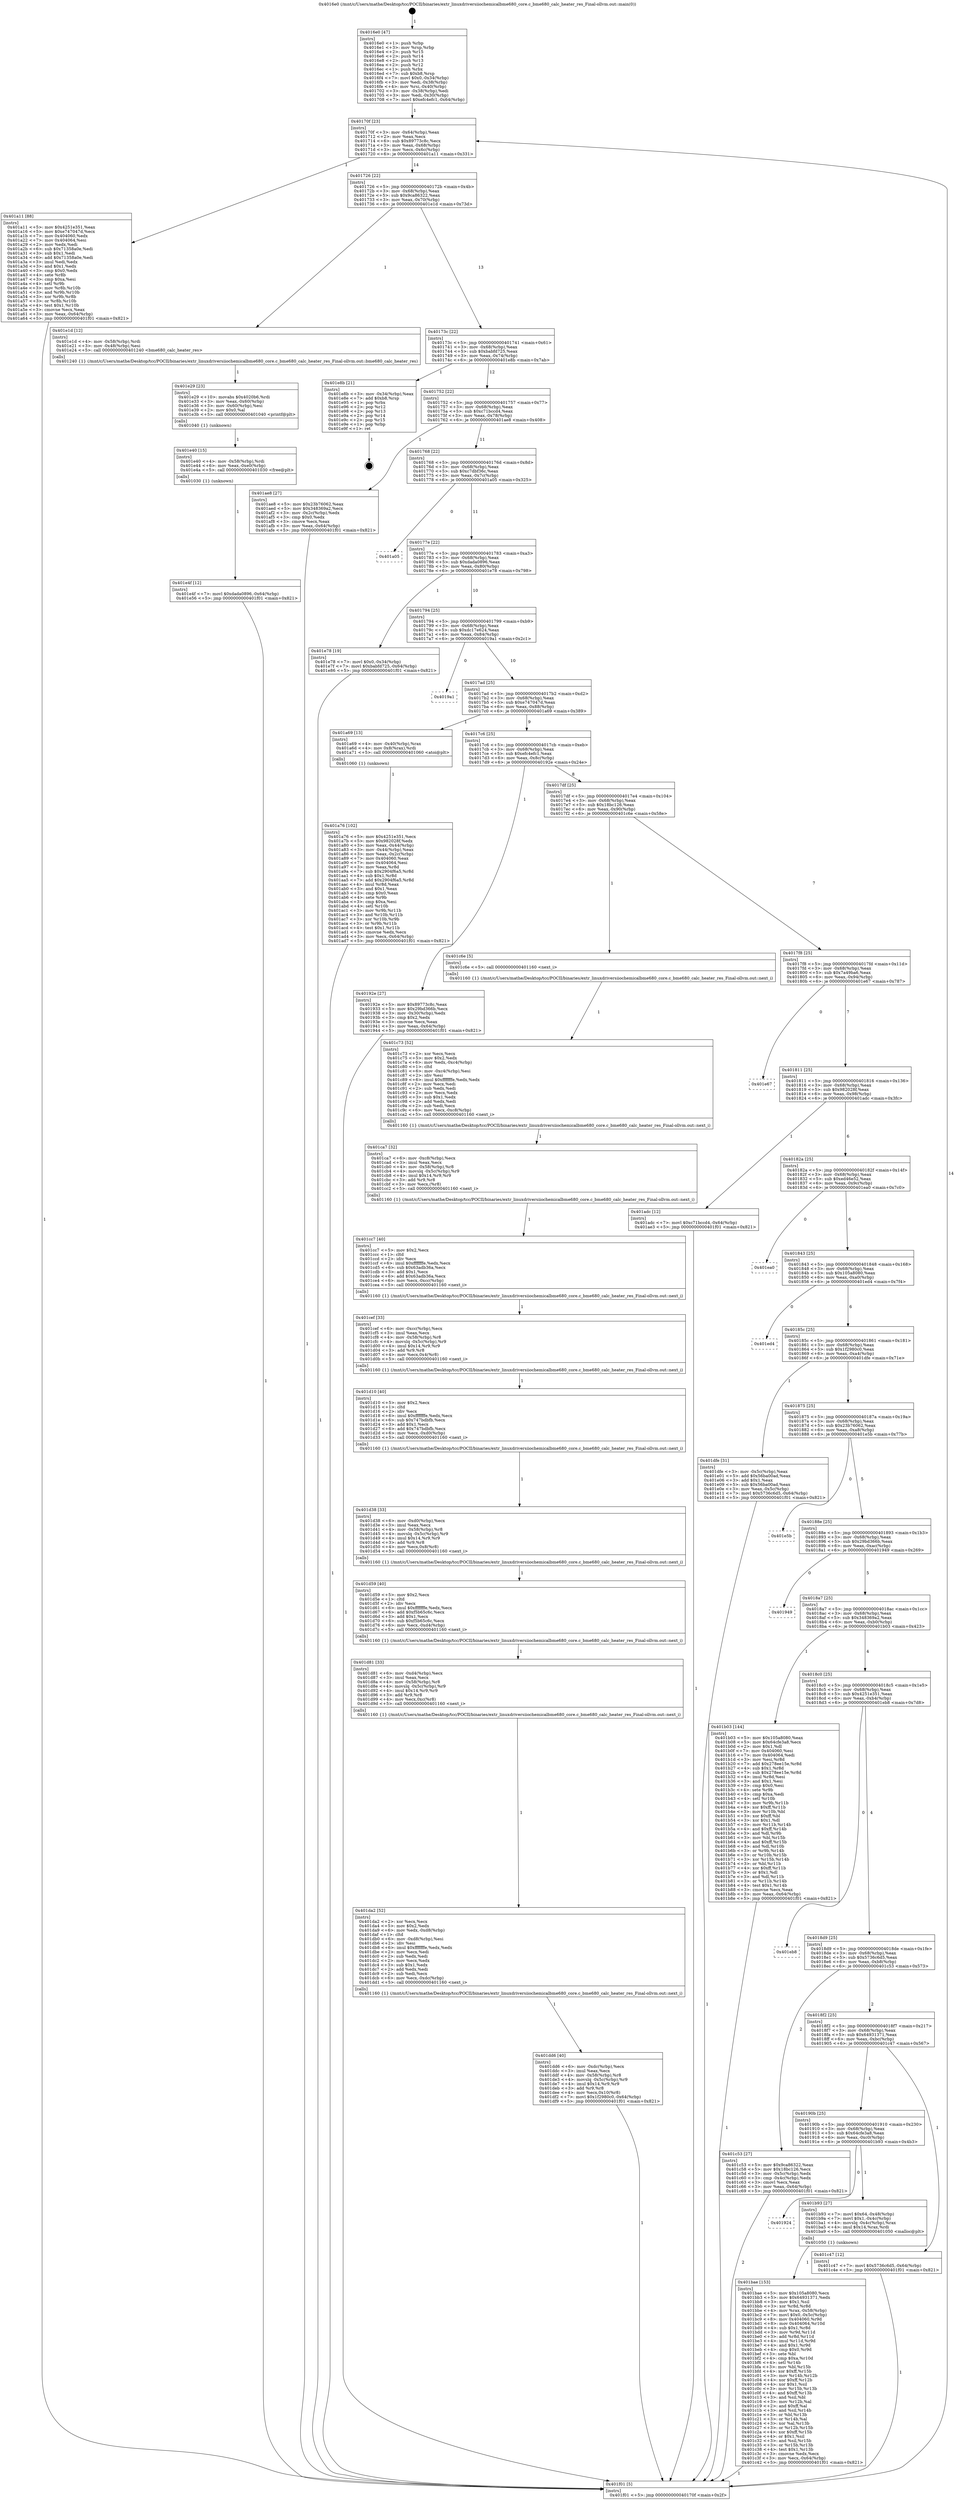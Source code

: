 digraph "0x4016e0" {
  label = "0x4016e0 (/mnt/c/Users/mathe/Desktop/tcc/POCII/binaries/extr_linuxdriversiiochemicalbme680_core.c_bme680_calc_heater_res_Final-ollvm.out::main(0))"
  labelloc = "t"
  node[shape=record]

  Entry [label="",width=0.3,height=0.3,shape=circle,fillcolor=black,style=filled]
  "0x40170f" [label="{
     0x40170f [23]\l
     | [instrs]\l
     &nbsp;&nbsp;0x40170f \<+3\>: mov -0x64(%rbp),%eax\l
     &nbsp;&nbsp;0x401712 \<+2\>: mov %eax,%ecx\l
     &nbsp;&nbsp;0x401714 \<+6\>: sub $0x89773c8c,%ecx\l
     &nbsp;&nbsp;0x40171a \<+3\>: mov %eax,-0x68(%rbp)\l
     &nbsp;&nbsp;0x40171d \<+3\>: mov %ecx,-0x6c(%rbp)\l
     &nbsp;&nbsp;0x401720 \<+6\>: je 0000000000401a11 \<main+0x331\>\l
  }"]
  "0x401a11" [label="{
     0x401a11 [88]\l
     | [instrs]\l
     &nbsp;&nbsp;0x401a11 \<+5\>: mov $0x4251e351,%eax\l
     &nbsp;&nbsp;0x401a16 \<+5\>: mov $0xe747047d,%ecx\l
     &nbsp;&nbsp;0x401a1b \<+7\>: mov 0x404060,%edx\l
     &nbsp;&nbsp;0x401a22 \<+7\>: mov 0x404064,%esi\l
     &nbsp;&nbsp;0x401a29 \<+2\>: mov %edx,%edi\l
     &nbsp;&nbsp;0x401a2b \<+6\>: sub $0x71358a0e,%edi\l
     &nbsp;&nbsp;0x401a31 \<+3\>: sub $0x1,%edi\l
     &nbsp;&nbsp;0x401a34 \<+6\>: add $0x71358a0e,%edi\l
     &nbsp;&nbsp;0x401a3a \<+3\>: imul %edi,%edx\l
     &nbsp;&nbsp;0x401a3d \<+3\>: and $0x1,%edx\l
     &nbsp;&nbsp;0x401a40 \<+3\>: cmp $0x0,%edx\l
     &nbsp;&nbsp;0x401a43 \<+4\>: sete %r8b\l
     &nbsp;&nbsp;0x401a47 \<+3\>: cmp $0xa,%esi\l
     &nbsp;&nbsp;0x401a4a \<+4\>: setl %r9b\l
     &nbsp;&nbsp;0x401a4e \<+3\>: mov %r8b,%r10b\l
     &nbsp;&nbsp;0x401a51 \<+3\>: and %r9b,%r10b\l
     &nbsp;&nbsp;0x401a54 \<+3\>: xor %r9b,%r8b\l
     &nbsp;&nbsp;0x401a57 \<+3\>: or %r8b,%r10b\l
     &nbsp;&nbsp;0x401a5a \<+4\>: test $0x1,%r10b\l
     &nbsp;&nbsp;0x401a5e \<+3\>: cmovne %ecx,%eax\l
     &nbsp;&nbsp;0x401a61 \<+3\>: mov %eax,-0x64(%rbp)\l
     &nbsp;&nbsp;0x401a64 \<+5\>: jmp 0000000000401f01 \<main+0x821\>\l
  }"]
  "0x401726" [label="{
     0x401726 [22]\l
     | [instrs]\l
     &nbsp;&nbsp;0x401726 \<+5\>: jmp 000000000040172b \<main+0x4b\>\l
     &nbsp;&nbsp;0x40172b \<+3\>: mov -0x68(%rbp),%eax\l
     &nbsp;&nbsp;0x40172e \<+5\>: sub $0x9ca86322,%eax\l
     &nbsp;&nbsp;0x401733 \<+3\>: mov %eax,-0x70(%rbp)\l
     &nbsp;&nbsp;0x401736 \<+6\>: je 0000000000401e1d \<main+0x73d\>\l
  }"]
  Exit [label="",width=0.3,height=0.3,shape=circle,fillcolor=black,style=filled,peripheries=2]
  "0x401e1d" [label="{
     0x401e1d [12]\l
     | [instrs]\l
     &nbsp;&nbsp;0x401e1d \<+4\>: mov -0x58(%rbp),%rdi\l
     &nbsp;&nbsp;0x401e21 \<+3\>: mov -0x48(%rbp),%esi\l
     &nbsp;&nbsp;0x401e24 \<+5\>: call 0000000000401240 \<bme680_calc_heater_res\>\l
     | [calls]\l
     &nbsp;&nbsp;0x401240 \{1\} (/mnt/c/Users/mathe/Desktop/tcc/POCII/binaries/extr_linuxdriversiiochemicalbme680_core.c_bme680_calc_heater_res_Final-ollvm.out::bme680_calc_heater_res)\l
  }"]
  "0x40173c" [label="{
     0x40173c [22]\l
     | [instrs]\l
     &nbsp;&nbsp;0x40173c \<+5\>: jmp 0000000000401741 \<main+0x61\>\l
     &nbsp;&nbsp;0x401741 \<+3\>: mov -0x68(%rbp),%eax\l
     &nbsp;&nbsp;0x401744 \<+5\>: sub $0xbabfd725,%eax\l
     &nbsp;&nbsp;0x401749 \<+3\>: mov %eax,-0x74(%rbp)\l
     &nbsp;&nbsp;0x40174c \<+6\>: je 0000000000401e8b \<main+0x7ab\>\l
  }"]
  "0x401e4f" [label="{
     0x401e4f [12]\l
     | [instrs]\l
     &nbsp;&nbsp;0x401e4f \<+7\>: movl $0xdada0896,-0x64(%rbp)\l
     &nbsp;&nbsp;0x401e56 \<+5\>: jmp 0000000000401f01 \<main+0x821\>\l
  }"]
  "0x401e8b" [label="{
     0x401e8b [21]\l
     | [instrs]\l
     &nbsp;&nbsp;0x401e8b \<+3\>: mov -0x34(%rbp),%eax\l
     &nbsp;&nbsp;0x401e8e \<+7\>: add $0xb8,%rsp\l
     &nbsp;&nbsp;0x401e95 \<+1\>: pop %rbx\l
     &nbsp;&nbsp;0x401e96 \<+2\>: pop %r12\l
     &nbsp;&nbsp;0x401e98 \<+2\>: pop %r13\l
     &nbsp;&nbsp;0x401e9a \<+2\>: pop %r14\l
     &nbsp;&nbsp;0x401e9c \<+2\>: pop %r15\l
     &nbsp;&nbsp;0x401e9e \<+1\>: pop %rbp\l
     &nbsp;&nbsp;0x401e9f \<+1\>: ret\l
  }"]
  "0x401752" [label="{
     0x401752 [22]\l
     | [instrs]\l
     &nbsp;&nbsp;0x401752 \<+5\>: jmp 0000000000401757 \<main+0x77\>\l
     &nbsp;&nbsp;0x401757 \<+3\>: mov -0x68(%rbp),%eax\l
     &nbsp;&nbsp;0x40175a \<+5\>: sub $0xc71bccd4,%eax\l
     &nbsp;&nbsp;0x40175f \<+3\>: mov %eax,-0x78(%rbp)\l
     &nbsp;&nbsp;0x401762 \<+6\>: je 0000000000401ae8 \<main+0x408\>\l
  }"]
  "0x401e40" [label="{
     0x401e40 [15]\l
     | [instrs]\l
     &nbsp;&nbsp;0x401e40 \<+4\>: mov -0x58(%rbp),%rdi\l
     &nbsp;&nbsp;0x401e44 \<+6\>: mov %eax,-0xe0(%rbp)\l
     &nbsp;&nbsp;0x401e4a \<+5\>: call 0000000000401030 \<free@plt\>\l
     | [calls]\l
     &nbsp;&nbsp;0x401030 \{1\} (unknown)\l
  }"]
  "0x401ae8" [label="{
     0x401ae8 [27]\l
     | [instrs]\l
     &nbsp;&nbsp;0x401ae8 \<+5\>: mov $0x23b76062,%eax\l
     &nbsp;&nbsp;0x401aed \<+5\>: mov $0x348369a2,%ecx\l
     &nbsp;&nbsp;0x401af2 \<+3\>: mov -0x2c(%rbp),%edx\l
     &nbsp;&nbsp;0x401af5 \<+3\>: cmp $0x0,%edx\l
     &nbsp;&nbsp;0x401af8 \<+3\>: cmove %ecx,%eax\l
     &nbsp;&nbsp;0x401afb \<+3\>: mov %eax,-0x64(%rbp)\l
     &nbsp;&nbsp;0x401afe \<+5\>: jmp 0000000000401f01 \<main+0x821\>\l
  }"]
  "0x401768" [label="{
     0x401768 [22]\l
     | [instrs]\l
     &nbsp;&nbsp;0x401768 \<+5\>: jmp 000000000040176d \<main+0x8d\>\l
     &nbsp;&nbsp;0x40176d \<+3\>: mov -0x68(%rbp),%eax\l
     &nbsp;&nbsp;0x401770 \<+5\>: sub $0xc7dbf36c,%eax\l
     &nbsp;&nbsp;0x401775 \<+3\>: mov %eax,-0x7c(%rbp)\l
     &nbsp;&nbsp;0x401778 \<+6\>: je 0000000000401a05 \<main+0x325\>\l
  }"]
  "0x401e29" [label="{
     0x401e29 [23]\l
     | [instrs]\l
     &nbsp;&nbsp;0x401e29 \<+10\>: movabs $0x4020b6,%rdi\l
     &nbsp;&nbsp;0x401e33 \<+3\>: mov %eax,-0x60(%rbp)\l
     &nbsp;&nbsp;0x401e36 \<+3\>: mov -0x60(%rbp),%esi\l
     &nbsp;&nbsp;0x401e39 \<+2\>: mov $0x0,%al\l
     &nbsp;&nbsp;0x401e3b \<+5\>: call 0000000000401040 \<printf@plt\>\l
     | [calls]\l
     &nbsp;&nbsp;0x401040 \{1\} (unknown)\l
  }"]
  "0x401a05" [label="{
     0x401a05\l
  }", style=dashed]
  "0x40177e" [label="{
     0x40177e [22]\l
     | [instrs]\l
     &nbsp;&nbsp;0x40177e \<+5\>: jmp 0000000000401783 \<main+0xa3\>\l
     &nbsp;&nbsp;0x401783 \<+3\>: mov -0x68(%rbp),%eax\l
     &nbsp;&nbsp;0x401786 \<+5\>: sub $0xdada0896,%eax\l
     &nbsp;&nbsp;0x40178b \<+3\>: mov %eax,-0x80(%rbp)\l
     &nbsp;&nbsp;0x40178e \<+6\>: je 0000000000401e78 \<main+0x798\>\l
  }"]
  "0x401dd6" [label="{
     0x401dd6 [40]\l
     | [instrs]\l
     &nbsp;&nbsp;0x401dd6 \<+6\>: mov -0xdc(%rbp),%ecx\l
     &nbsp;&nbsp;0x401ddc \<+3\>: imul %eax,%ecx\l
     &nbsp;&nbsp;0x401ddf \<+4\>: mov -0x58(%rbp),%r8\l
     &nbsp;&nbsp;0x401de3 \<+4\>: movslq -0x5c(%rbp),%r9\l
     &nbsp;&nbsp;0x401de7 \<+4\>: imul $0x14,%r9,%r9\l
     &nbsp;&nbsp;0x401deb \<+3\>: add %r9,%r8\l
     &nbsp;&nbsp;0x401dee \<+4\>: mov %ecx,0x10(%r8)\l
     &nbsp;&nbsp;0x401df2 \<+7\>: movl $0x1f2980c0,-0x64(%rbp)\l
     &nbsp;&nbsp;0x401df9 \<+5\>: jmp 0000000000401f01 \<main+0x821\>\l
  }"]
  "0x401e78" [label="{
     0x401e78 [19]\l
     | [instrs]\l
     &nbsp;&nbsp;0x401e78 \<+7\>: movl $0x0,-0x34(%rbp)\l
     &nbsp;&nbsp;0x401e7f \<+7\>: movl $0xbabfd725,-0x64(%rbp)\l
     &nbsp;&nbsp;0x401e86 \<+5\>: jmp 0000000000401f01 \<main+0x821\>\l
  }"]
  "0x401794" [label="{
     0x401794 [25]\l
     | [instrs]\l
     &nbsp;&nbsp;0x401794 \<+5\>: jmp 0000000000401799 \<main+0xb9\>\l
     &nbsp;&nbsp;0x401799 \<+3\>: mov -0x68(%rbp),%eax\l
     &nbsp;&nbsp;0x40179c \<+5\>: sub $0xdc17e624,%eax\l
     &nbsp;&nbsp;0x4017a1 \<+6\>: mov %eax,-0x84(%rbp)\l
     &nbsp;&nbsp;0x4017a7 \<+6\>: je 00000000004019a1 \<main+0x2c1\>\l
  }"]
  "0x401da2" [label="{
     0x401da2 [52]\l
     | [instrs]\l
     &nbsp;&nbsp;0x401da2 \<+2\>: xor %ecx,%ecx\l
     &nbsp;&nbsp;0x401da4 \<+5\>: mov $0x2,%edx\l
     &nbsp;&nbsp;0x401da9 \<+6\>: mov %edx,-0xd8(%rbp)\l
     &nbsp;&nbsp;0x401daf \<+1\>: cltd\l
     &nbsp;&nbsp;0x401db0 \<+6\>: mov -0xd8(%rbp),%esi\l
     &nbsp;&nbsp;0x401db6 \<+2\>: idiv %esi\l
     &nbsp;&nbsp;0x401db8 \<+6\>: imul $0xfffffffe,%edx,%edx\l
     &nbsp;&nbsp;0x401dbe \<+2\>: mov %ecx,%edi\l
     &nbsp;&nbsp;0x401dc0 \<+2\>: sub %edx,%edi\l
     &nbsp;&nbsp;0x401dc2 \<+2\>: mov %ecx,%edx\l
     &nbsp;&nbsp;0x401dc4 \<+3\>: sub $0x1,%edx\l
     &nbsp;&nbsp;0x401dc7 \<+2\>: add %edx,%edi\l
     &nbsp;&nbsp;0x401dc9 \<+2\>: sub %edi,%ecx\l
     &nbsp;&nbsp;0x401dcb \<+6\>: mov %ecx,-0xdc(%rbp)\l
     &nbsp;&nbsp;0x401dd1 \<+5\>: call 0000000000401160 \<next_i\>\l
     | [calls]\l
     &nbsp;&nbsp;0x401160 \{1\} (/mnt/c/Users/mathe/Desktop/tcc/POCII/binaries/extr_linuxdriversiiochemicalbme680_core.c_bme680_calc_heater_res_Final-ollvm.out::next_i)\l
  }"]
  "0x4019a1" [label="{
     0x4019a1\l
  }", style=dashed]
  "0x4017ad" [label="{
     0x4017ad [25]\l
     | [instrs]\l
     &nbsp;&nbsp;0x4017ad \<+5\>: jmp 00000000004017b2 \<main+0xd2\>\l
     &nbsp;&nbsp;0x4017b2 \<+3\>: mov -0x68(%rbp),%eax\l
     &nbsp;&nbsp;0x4017b5 \<+5\>: sub $0xe747047d,%eax\l
     &nbsp;&nbsp;0x4017ba \<+6\>: mov %eax,-0x88(%rbp)\l
     &nbsp;&nbsp;0x4017c0 \<+6\>: je 0000000000401a69 \<main+0x389\>\l
  }"]
  "0x401d81" [label="{
     0x401d81 [33]\l
     | [instrs]\l
     &nbsp;&nbsp;0x401d81 \<+6\>: mov -0xd4(%rbp),%ecx\l
     &nbsp;&nbsp;0x401d87 \<+3\>: imul %eax,%ecx\l
     &nbsp;&nbsp;0x401d8a \<+4\>: mov -0x58(%rbp),%r8\l
     &nbsp;&nbsp;0x401d8e \<+4\>: movslq -0x5c(%rbp),%r9\l
     &nbsp;&nbsp;0x401d92 \<+4\>: imul $0x14,%r9,%r9\l
     &nbsp;&nbsp;0x401d96 \<+3\>: add %r9,%r8\l
     &nbsp;&nbsp;0x401d99 \<+4\>: mov %ecx,0xc(%r8)\l
     &nbsp;&nbsp;0x401d9d \<+5\>: call 0000000000401160 \<next_i\>\l
     | [calls]\l
     &nbsp;&nbsp;0x401160 \{1\} (/mnt/c/Users/mathe/Desktop/tcc/POCII/binaries/extr_linuxdriversiiochemicalbme680_core.c_bme680_calc_heater_res_Final-ollvm.out::next_i)\l
  }"]
  "0x401a69" [label="{
     0x401a69 [13]\l
     | [instrs]\l
     &nbsp;&nbsp;0x401a69 \<+4\>: mov -0x40(%rbp),%rax\l
     &nbsp;&nbsp;0x401a6d \<+4\>: mov 0x8(%rax),%rdi\l
     &nbsp;&nbsp;0x401a71 \<+5\>: call 0000000000401060 \<atoi@plt\>\l
     | [calls]\l
     &nbsp;&nbsp;0x401060 \{1\} (unknown)\l
  }"]
  "0x4017c6" [label="{
     0x4017c6 [25]\l
     | [instrs]\l
     &nbsp;&nbsp;0x4017c6 \<+5\>: jmp 00000000004017cb \<main+0xeb\>\l
     &nbsp;&nbsp;0x4017cb \<+3\>: mov -0x68(%rbp),%eax\l
     &nbsp;&nbsp;0x4017ce \<+5\>: sub $0xefc4efc1,%eax\l
     &nbsp;&nbsp;0x4017d3 \<+6\>: mov %eax,-0x8c(%rbp)\l
     &nbsp;&nbsp;0x4017d9 \<+6\>: je 000000000040192e \<main+0x24e\>\l
  }"]
  "0x401d59" [label="{
     0x401d59 [40]\l
     | [instrs]\l
     &nbsp;&nbsp;0x401d59 \<+5\>: mov $0x2,%ecx\l
     &nbsp;&nbsp;0x401d5e \<+1\>: cltd\l
     &nbsp;&nbsp;0x401d5f \<+2\>: idiv %ecx\l
     &nbsp;&nbsp;0x401d61 \<+6\>: imul $0xfffffffe,%edx,%ecx\l
     &nbsp;&nbsp;0x401d67 \<+6\>: add $0xf5b65c6c,%ecx\l
     &nbsp;&nbsp;0x401d6d \<+3\>: add $0x1,%ecx\l
     &nbsp;&nbsp;0x401d70 \<+6\>: sub $0xf5b65c6c,%ecx\l
     &nbsp;&nbsp;0x401d76 \<+6\>: mov %ecx,-0xd4(%rbp)\l
     &nbsp;&nbsp;0x401d7c \<+5\>: call 0000000000401160 \<next_i\>\l
     | [calls]\l
     &nbsp;&nbsp;0x401160 \{1\} (/mnt/c/Users/mathe/Desktop/tcc/POCII/binaries/extr_linuxdriversiiochemicalbme680_core.c_bme680_calc_heater_res_Final-ollvm.out::next_i)\l
  }"]
  "0x40192e" [label="{
     0x40192e [27]\l
     | [instrs]\l
     &nbsp;&nbsp;0x40192e \<+5\>: mov $0x89773c8c,%eax\l
     &nbsp;&nbsp;0x401933 \<+5\>: mov $0x29bd366b,%ecx\l
     &nbsp;&nbsp;0x401938 \<+3\>: mov -0x30(%rbp),%edx\l
     &nbsp;&nbsp;0x40193b \<+3\>: cmp $0x2,%edx\l
     &nbsp;&nbsp;0x40193e \<+3\>: cmovne %ecx,%eax\l
     &nbsp;&nbsp;0x401941 \<+3\>: mov %eax,-0x64(%rbp)\l
     &nbsp;&nbsp;0x401944 \<+5\>: jmp 0000000000401f01 \<main+0x821\>\l
  }"]
  "0x4017df" [label="{
     0x4017df [25]\l
     | [instrs]\l
     &nbsp;&nbsp;0x4017df \<+5\>: jmp 00000000004017e4 \<main+0x104\>\l
     &nbsp;&nbsp;0x4017e4 \<+3\>: mov -0x68(%rbp),%eax\l
     &nbsp;&nbsp;0x4017e7 \<+5\>: sub $0x18bc126,%eax\l
     &nbsp;&nbsp;0x4017ec \<+6\>: mov %eax,-0x90(%rbp)\l
     &nbsp;&nbsp;0x4017f2 \<+6\>: je 0000000000401c6e \<main+0x58e\>\l
  }"]
  "0x401f01" [label="{
     0x401f01 [5]\l
     | [instrs]\l
     &nbsp;&nbsp;0x401f01 \<+5\>: jmp 000000000040170f \<main+0x2f\>\l
  }"]
  "0x4016e0" [label="{
     0x4016e0 [47]\l
     | [instrs]\l
     &nbsp;&nbsp;0x4016e0 \<+1\>: push %rbp\l
     &nbsp;&nbsp;0x4016e1 \<+3\>: mov %rsp,%rbp\l
     &nbsp;&nbsp;0x4016e4 \<+2\>: push %r15\l
     &nbsp;&nbsp;0x4016e6 \<+2\>: push %r14\l
     &nbsp;&nbsp;0x4016e8 \<+2\>: push %r13\l
     &nbsp;&nbsp;0x4016ea \<+2\>: push %r12\l
     &nbsp;&nbsp;0x4016ec \<+1\>: push %rbx\l
     &nbsp;&nbsp;0x4016ed \<+7\>: sub $0xb8,%rsp\l
     &nbsp;&nbsp;0x4016f4 \<+7\>: movl $0x0,-0x34(%rbp)\l
     &nbsp;&nbsp;0x4016fb \<+3\>: mov %edi,-0x38(%rbp)\l
     &nbsp;&nbsp;0x4016fe \<+4\>: mov %rsi,-0x40(%rbp)\l
     &nbsp;&nbsp;0x401702 \<+3\>: mov -0x38(%rbp),%edi\l
     &nbsp;&nbsp;0x401705 \<+3\>: mov %edi,-0x30(%rbp)\l
     &nbsp;&nbsp;0x401708 \<+7\>: movl $0xefc4efc1,-0x64(%rbp)\l
  }"]
  "0x401a76" [label="{
     0x401a76 [102]\l
     | [instrs]\l
     &nbsp;&nbsp;0x401a76 \<+5\>: mov $0x4251e351,%ecx\l
     &nbsp;&nbsp;0x401a7b \<+5\>: mov $0x982028f,%edx\l
     &nbsp;&nbsp;0x401a80 \<+3\>: mov %eax,-0x44(%rbp)\l
     &nbsp;&nbsp;0x401a83 \<+3\>: mov -0x44(%rbp),%eax\l
     &nbsp;&nbsp;0x401a86 \<+3\>: mov %eax,-0x2c(%rbp)\l
     &nbsp;&nbsp;0x401a89 \<+7\>: mov 0x404060,%eax\l
     &nbsp;&nbsp;0x401a90 \<+7\>: mov 0x404064,%esi\l
     &nbsp;&nbsp;0x401a97 \<+3\>: mov %eax,%r8d\l
     &nbsp;&nbsp;0x401a9a \<+7\>: sub $0x2904f6a5,%r8d\l
     &nbsp;&nbsp;0x401aa1 \<+4\>: sub $0x1,%r8d\l
     &nbsp;&nbsp;0x401aa5 \<+7\>: add $0x2904f6a5,%r8d\l
     &nbsp;&nbsp;0x401aac \<+4\>: imul %r8d,%eax\l
     &nbsp;&nbsp;0x401ab0 \<+3\>: and $0x1,%eax\l
     &nbsp;&nbsp;0x401ab3 \<+3\>: cmp $0x0,%eax\l
     &nbsp;&nbsp;0x401ab6 \<+4\>: sete %r9b\l
     &nbsp;&nbsp;0x401aba \<+3\>: cmp $0xa,%esi\l
     &nbsp;&nbsp;0x401abd \<+4\>: setl %r10b\l
     &nbsp;&nbsp;0x401ac1 \<+3\>: mov %r9b,%r11b\l
     &nbsp;&nbsp;0x401ac4 \<+3\>: and %r10b,%r11b\l
     &nbsp;&nbsp;0x401ac7 \<+3\>: xor %r10b,%r9b\l
     &nbsp;&nbsp;0x401aca \<+3\>: or %r9b,%r11b\l
     &nbsp;&nbsp;0x401acd \<+4\>: test $0x1,%r11b\l
     &nbsp;&nbsp;0x401ad1 \<+3\>: cmovne %edx,%ecx\l
     &nbsp;&nbsp;0x401ad4 \<+3\>: mov %ecx,-0x64(%rbp)\l
     &nbsp;&nbsp;0x401ad7 \<+5\>: jmp 0000000000401f01 \<main+0x821\>\l
  }"]
  "0x401d38" [label="{
     0x401d38 [33]\l
     | [instrs]\l
     &nbsp;&nbsp;0x401d38 \<+6\>: mov -0xd0(%rbp),%ecx\l
     &nbsp;&nbsp;0x401d3e \<+3\>: imul %eax,%ecx\l
     &nbsp;&nbsp;0x401d41 \<+4\>: mov -0x58(%rbp),%r8\l
     &nbsp;&nbsp;0x401d45 \<+4\>: movslq -0x5c(%rbp),%r9\l
     &nbsp;&nbsp;0x401d49 \<+4\>: imul $0x14,%r9,%r9\l
     &nbsp;&nbsp;0x401d4d \<+3\>: add %r9,%r8\l
     &nbsp;&nbsp;0x401d50 \<+4\>: mov %ecx,0x8(%r8)\l
     &nbsp;&nbsp;0x401d54 \<+5\>: call 0000000000401160 \<next_i\>\l
     | [calls]\l
     &nbsp;&nbsp;0x401160 \{1\} (/mnt/c/Users/mathe/Desktop/tcc/POCII/binaries/extr_linuxdriversiiochemicalbme680_core.c_bme680_calc_heater_res_Final-ollvm.out::next_i)\l
  }"]
  "0x401c6e" [label="{
     0x401c6e [5]\l
     | [instrs]\l
     &nbsp;&nbsp;0x401c6e \<+5\>: call 0000000000401160 \<next_i\>\l
     | [calls]\l
     &nbsp;&nbsp;0x401160 \{1\} (/mnt/c/Users/mathe/Desktop/tcc/POCII/binaries/extr_linuxdriversiiochemicalbme680_core.c_bme680_calc_heater_res_Final-ollvm.out::next_i)\l
  }"]
  "0x4017f8" [label="{
     0x4017f8 [25]\l
     | [instrs]\l
     &nbsp;&nbsp;0x4017f8 \<+5\>: jmp 00000000004017fd \<main+0x11d\>\l
     &nbsp;&nbsp;0x4017fd \<+3\>: mov -0x68(%rbp),%eax\l
     &nbsp;&nbsp;0x401800 \<+5\>: sub $0x7a49ba6,%eax\l
     &nbsp;&nbsp;0x401805 \<+6\>: mov %eax,-0x94(%rbp)\l
     &nbsp;&nbsp;0x40180b \<+6\>: je 0000000000401e67 \<main+0x787\>\l
  }"]
  "0x401d10" [label="{
     0x401d10 [40]\l
     | [instrs]\l
     &nbsp;&nbsp;0x401d10 \<+5\>: mov $0x2,%ecx\l
     &nbsp;&nbsp;0x401d15 \<+1\>: cltd\l
     &nbsp;&nbsp;0x401d16 \<+2\>: idiv %ecx\l
     &nbsp;&nbsp;0x401d18 \<+6\>: imul $0xfffffffe,%edx,%ecx\l
     &nbsp;&nbsp;0x401d1e \<+6\>: sub $0x747bdbfb,%ecx\l
     &nbsp;&nbsp;0x401d24 \<+3\>: add $0x1,%ecx\l
     &nbsp;&nbsp;0x401d27 \<+6\>: add $0x747bdbfb,%ecx\l
     &nbsp;&nbsp;0x401d2d \<+6\>: mov %ecx,-0xd0(%rbp)\l
     &nbsp;&nbsp;0x401d33 \<+5\>: call 0000000000401160 \<next_i\>\l
     | [calls]\l
     &nbsp;&nbsp;0x401160 \{1\} (/mnt/c/Users/mathe/Desktop/tcc/POCII/binaries/extr_linuxdriversiiochemicalbme680_core.c_bme680_calc_heater_res_Final-ollvm.out::next_i)\l
  }"]
  "0x401e67" [label="{
     0x401e67\l
  }", style=dashed]
  "0x401811" [label="{
     0x401811 [25]\l
     | [instrs]\l
     &nbsp;&nbsp;0x401811 \<+5\>: jmp 0000000000401816 \<main+0x136\>\l
     &nbsp;&nbsp;0x401816 \<+3\>: mov -0x68(%rbp),%eax\l
     &nbsp;&nbsp;0x401819 \<+5\>: sub $0x982028f,%eax\l
     &nbsp;&nbsp;0x40181e \<+6\>: mov %eax,-0x98(%rbp)\l
     &nbsp;&nbsp;0x401824 \<+6\>: je 0000000000401adc \<main+0x3fc\>\l
  }"]
  "0x401cef" [label="{
     0x401cef [33]\l
     | [instrs]\l
     &nbsp;&nbsp;0x401cef \<+6\>: mov -0xcc(%rbp),%ecx\l
     &nbsp;&nbsp;0x401cf5 \<+3\>: imul %eax,%ecx\l
     &nbsp;&nbsp;0x401cf8 \<+4\>: mov -0x58(%rbp),%r8\l
     &nbsp;&nbsp;0x401cfc \<+4\>: movslq -0x5c(%rbp),%r9\l
     &nbsp;&nbsp;0x401d00 \<+4\>: imul $0x14,%r9,%r9\l
     &nbsp;&nbsp;0x401d04 \<+3\>: add %r9,%r8\l
     &nbsp;&nbsp;0x401d07 \<+4\>: mov %ecx,0x4(%r8)\l
     &nbsp;&nbsp;0x401d0b \<+5\>: call 0000000000401160 \<next_i\>\l
     | [calls]\l
     &nbsp;&nbsp;0x401160 \{1\} (/mnt/c/Users/mathe/Desktop/tcc/POCII/binaries/extr_linuxdriversiiochemicalbme680_core.c_bme680_calc_heater_res_Final-ollvm.out::next_i)\l
  }"]
  "0x401adc" [label="{
     0x401adc [12]\l
     | [instrs]\l
     &nbsp;&nbsp;0x401adc \<+7\>: movl $0xc71bccd4,-0x64(%rbp)\l
     &nbsp;&nbsp;0x401ae3 \<+5\>: jmp 0000000000401f01 \<main+0x821\>\l
  }"]
  "0x40182a" [label="{
     0x40182a [25]\l
     | [instrs]\l
     &nbsp;&nbsp;0x40182a \<+5\>: jmp 000000000040182f \<main+0x14f\>\l
     &nbsp;&nbsp;0x40182f \<+3\>: mov -0x68(%rbp),%eax\l
     &nbsp;&nbsp;0x401832 \<+5\>: sub $0xed46e52,%eax\l
     &nbsp;&nbsp;0x401837 \<+6\>: mov %eax,-0x9c(%rbp)\l
     &nbsp;&nbsp;0x40183d \<+6\>: je 0000000000401ea0 \<main+0x7c0\>\l
  }"]
  "0x401cc7" [label="{
     0x401cc7 [40]\l
     | [instrs]\l
     &nbsp;&nbsp;0x401cc7 \<+5\>: mov $0x2,%ecx\l
     &nbsp;&nbsp;0x401ccc \<+1\>: cltd\l
     &nbsp;&nbsp;0x401ccd \<+2\>: idiv %ecx\l
     &nbsp;&nbsp;0x401ccf \<+6\>: imul $0xfffffffe,%edx,%ecx\l
     &nbsp;&nbsp;0x401cd5 \<+6\>: sub $0x63adb36a,%ecx\l
     &nbsp;&nbsp;0x401cdb \<+3\>: add $0x1,%ecx\l
     &nbsp;&nbsp;0x401cde \<+6\>: add $0x63adb36a,%ecx\l
     &nbsp;&nbsp;0x401ce4 \<+6\>: mov %ecx,-0xcc(%rbp)\l
     &nbsp;&nbsp;0x401cea \<+5\>: call 0000000000401160 \<next_i\>\l
     | [calls]\l
     &nbsp;&nbsp;0x401160 \{1\} (/mnt/c/Users/mathe/Desktop/tcc/POCII/binaries/extr_linuxdriversiiochemicalbme680_core.c_bme680_calc_heater_res_Final-ollvm.out::next_i)\l
  }"]
  "0x401ea0" [label="{
     0x401ea0\l
  }", style=dashed]
  "0x401843" [label="{
     0x401843 [25]\l
     | [instrs]\l
     &nbsp;&nbsp;0x401843 \<+5\>: jmp 0000000000401848 \<main+0x168\>\l
     &nbsp;&nbsp;0x401848 \<+3\>: mov -0x68(%rbp),%eax\l
     &nbsp;&nbsp;0x40184b \<+5\>: sub $0x105a8080,%eax\l
     &nbsp;&nbsp;0x401850 \<+6\>: mov %eax,-0xa0(%rbp)\l
     &nbsp;&nbsp;0x401856 \<+6\>: je 0000000000401ed4 \<main+0x7f4\>\l
  }"]
  "0x401ca7" [label="{
     0x401ca7 [32]\l
     | [instrs]\l
     &nbsp;&nbsp;0x401ca7 \<+6\>: mov -0xc8(%rbp),%ecx\l
     &nbsp;&nbsp;0x401cad \<+3\>: imul %eax,%ecx\l
     &nbsp;&nbsp;0x401cb0 \<+4\>: mov -0x58(%rbp),%r8\l
     &nbsp;&nbsp;0x401cb4 \<+4\>: movslq -0x5c(%rbp),%r9\l
     &nbsp;&nbsp;0x401cb8 \<+4\>: imul $0x14,%r9,%r9\l
     &nbsp;&nbsp;0x401cbc \<+3\>: add %r9,%r8\l
     &nbsp;&nbsp;0x401cbf \<+3\>: mov %ecx,(%r8)\l
     &nbsp;&nbsp;0x401cc2 \<+5\>: call 0000000000401160 \<next_i\>\l
     | [calls]\l
     &nbsp;&nbsp;0x401160 \{1\} (/mnt/c/Users/mathe/Desktop/tcc/POCII/binaries/extr_linuxdriversiiochemicalbme680_core.c_bme680_calc_heater_res_Final-ollvm.out::next_i)\l
  }"]
  "0x401ed4" [label="{
     0x401ed4\l
  }", style=dashed]
  "0x40185c" [label="{
     0x40185c [25]\l
     | [instrs]\l
     &nbsp;&nbsp;0x40185c \<+5\>: jmp 0000000000401861 \<main+0x181\>\l
     &nbsp;&nbsp;0x401861 \<+3\>: mov -0x68(%rbp),%eax\l
     &nbsp;&nbsp;0x401864 \<+5\>: sub $0x1f2980c0,%eax\l
     &nbsp;&nbsp;0x401869 \<+6\>: mov %eax,-0xa4(%rbp)\l
     &nbsp;&nbsp;0x40186f \<+6\>: je 0000000000401dfe \<main+0x71e\>\l
  }"]
  "0x401c73" [label="{
     0x401c73 [52]\l
     | [instrs]\l
     &nbsp;&nbsp;0x401c73 \<+2\>: xor %ecx,%ecx\l
     &nbsp;&nbsp;0x401c75 \<+5\>: mov $0x2,%edx\l
     &nbsp;&nbsp;0x401c7a \<+6\>: mov %edx,-0xc4(%rbp)\l
     &nbsp;&nbsp;0x401c80 \<+1\>: cltd\l
     &nbsp;&nbsp;0x401c81 \<+6\>: mov -0xc4(%rbp),%esi\l
     &nbsp;&nbsp;0x401c87 \<+2\>: idiv %esi\l
     &nbsp;&nbsp;0x401c89 \<+6\>: imul $0xfffffffe,%edx,%edx\l
     &nbsp;&nbsp;0x401c8f \<+2\>: mov %ecx,%edi\l
     &nbsp;&nbsp;0x401c91 \<+2\>: sub %edx,%edi\l
     &nbsp;&nbsp;0x401c93 \<+2\>: mov %ecx,%edx\l
     &nbsp;&nbsp;0x401c95 \<+3\>: sub $0x1,%edx\l
     &nbsp;&nbsp;0x401c98 \<+2\>: add %edx,%edi\l
     &nbsp;&nbsp;0x401c9a \<+2\>: sub %edi,%ecx\l
     &nbsp;&nbsp;0x401c9c \<+6\>: mov %ecx,-0xc8(%rbp)\l
     &nbsp;&nbsp;0x401ca2 \<+5\>: call 0000000000401160 \<next_i\>\l
     | [calls]\l
     &nbsp;&nbsp;0x401160 \{1\} (/mnt/c/Users/mathe/Desktop/tcc/POCII/binaries/extr_linuxdriversiiochemicalbme680_core.c_bme680_calc_heater_res_Final-ollvm.out::next_i)\l
  }"]
  "0x401dfe" [label="{
     0x401dfe [31]\l
     | [instrs]\l
     &nbsp;&nbsp;0x401dfe \<+3\>: mov -0x5c(%rbp),%eax\l
     &nbsp;&nbsp;0x401e01 \<+5\>: add $0x56ba00ad,%eax\l
     &nbsp;&nbsp;0x401e06 \<+3\>: add $0x1,%eax\l
     &nbsp;&nbsp;0x401e09 \<+5\>: sub $0x56ba00ad,%eax\l
     &nbsp;&nbsp;0x401e0e \<+3\>: mov %eax,-0x5c(%rbp)\l
     &nbsp;&nbsp;0x401e11 \<+7\>: movl $0x5736c6d5,-0x64(%rbp)\l
     &nbsp;&nbsp;0x401e18 \<+5\>: jmp 0000000000401f01 \<main+0x821\>\l
  }"]
  "0x401875" [label="{
     0x401875 [25]\l
     | [instrs]\l
     &nbsp;&nbsp;0x401875 \<+5\>: jmp 000000000040187a \<main+0x19a\>\l
     &nbsp;&nbsp;0x40187a \<+3\>: mov -0x68(%rbp),%eax\l
     &nbsp;&nbsp;0x40187d \<+5\>: sub $0x23b76062,%eax\l
     &nbsp;&nbsp;0x401882 \<+6\>: mov %eax,-0xa8(%rbp)\l
     &nbsp;&nbsp;0x401888 \<+6\>: je 0000000000401e5b \<main+0x77b\>\l
  }"]
  "0x401bae" [label="{
     0x401bae [153]\l
     | [instrs]\l
     &nbsp;&nbsp;0x401bae \<+5\>: mov $0x105a8080,%ecx\l
     &nbsp;&nbsp;0x401bb3 \<+5\>: mov $0x64931371,%edx\l
     &nbsp;&nbsp;0x401bb8 \<+3\>: mov $0x1,%sil\l
     &nbsp;&nbsp;0x401bbb \<+3\>: xor %r8d,%r8d\l
     &nbsp;&nbsp;0x401bbe \<+4\>: mov %rax,-0x58(%rbp)\l
     &nbsp;&nbsp;0x401bc2 \<+7\>: movl $0x0,-0x5c(%rbp)\l
     &nbsp;&nbsp;0x401bc9 \<+8\>: mov 0x404060,%r9d\l
     &nbsp;&nbsp;0x401bd1 \<+8\>: mov 0x404064,%r10d\l
     &nbsp;&nbsp;0x401bd9 \<+4\>: sub $0x1,%r8d\l
     &nbsp;&nbsp;0x401bdd \<+3\>: mov %r9d,%r11d\l
     &nbsp;&nbsp;0x401be0 \<+3\>: add %r8d,%r11d\l
     &nbsp;&nbsp;0x401be3 \<+4\>: imul %r11d,%r9d\l
     &nbsp;&nbsp;0x401be7 \<+4\>: and $0x1,%r9d\l
     &nbsp;&nbsp;0x401beb \<+4\>: cmp $0x0,%r9d\l
     &nbsp;&nbsp;0x401bef \<+3\>: sete %bl\l
     &nbsp;&nbsp;0x401bf2 \<+4\>: cmp $0xa,%r10d\l
     &nbsp;&nbsp;0x401bf6 \<+4\>: setl %r14b\l
     &nbsp;&nbsp;0x401bfa \<+3\>: mov %bl,%r15b\l
     &nbsp;&nbsp;0x401bfd \<+4\>: xor $0xff,%r15b\l
     &nbsp;&nbsp;0x401c01 \<+3\>: mov %r14b,%r12b\l
     &nbsp;&nbsp;0x401c04 \<+4\>: xor $0xff,%r12b\l
     &nbsp;&nbsp;0x401c08 \<+4\>: xor $0x1,%sil\l
     &nbsp;&nbsp;0x401c0c \<+3\>: mov %r15b,%r13b\l
     &nbsp;&nbsp;0x401c0f \<+4\>: and $0xff,%r13b\l
     &nbsp;&nbsp;0x401c13 \<+3\>: and %sil,%bl\l
     &nbsp;&nbsp;0x401c16 \<+3\>: mov %r12b,%al\l
     &nbsp;&nbsp;0x401c19 \<+2\>: and $0xff,%al\l
     &nbsp;&nbsp;0x401c1b \<+3\>: and %sil,%r14b\l
     &nbsp;&nbsp;0x401c1e \<+3\>: or %bl,%r13b\l
     &nbsp;&nbsp;0x401c21 \<+3\>: or %r14b,%al\l
     &nbsp;&nbsp;0x401c24 \<+3\>: xor %al,%r13b\l
     &nbsp;&nbsp;0x401c27 \<+3\>: or %r12b,%r15b\l
     &nbsp;&nbsp;0x401c2a \<+4\>: xor $0xff,%r15b\l
     &nbsp;&nbsp;0x401c2e \<+4\>: or $0x1,%sil\l
     &nbsp;&nbsp;0x401c32 \<+3\>: and %sil,%r15b\l
     &nbsp;&nbsp;0x401c35 \<+3\>: or %r15b,%r13b\l
     &nbsp;&nbsp;0x401c38 \<+4\>: test $0x1,%r13b\l
     &nbsp;&nbsp;0x401c3c \<+3\>: cmovne %edx,%ecx\l
     &nbsp;&nbsp;0x401c3f \<+3\>: mov %ecx,-0x64(%rbp)\l
     &nbsp;&nbsp;0x401c42 \<+5\>: jmp 0000000000401f01 \<main+0x821\>\l
  }"]
  "0x401e5b" [label="{
     0x401e5b\l
  }", style=dashed]
  "0x40188e" [label="{
     0x40188e [25]\l
     | [instrs]\l
     &nbsp;&nbsp;0x40188e \<+5\>: jmp 0000000000401893 \<main+0x1b3\>\l
     &nbsp;&nbsp;0x401893 \<+3\>: mov -0x68(%rbp),%eax\l
     &nbsp;&nbsp;0x401896 \<+5\>: sub $0x29bd366b,%eax\l
     &nbsp;&nbsp;0x40189b \<+6\>: mov %eax,-0xac(%rbp)\l
     &nbsp;&nbsp;0x4018a1 \<+6\>: je 0000000000401949 \<main+0x269\>\l
  }"]
  "0x401924" [label="{
     0x401924\l
  }", style=dashed]
  "0x401949" [label="{
     0x401949\l
  }", style=dashed]
  "0x4018a7" [label="{
     0x4018a7 [25]\l
     | [instrs]\l
     &nbsp;&nbsp;0x4018a7 \<+5\>: jmp 00000000004018ac \<main+0x1cc\>\l
     &nbsp;&nbsp;0x4018ac \<+3\>: mov -0x68(%rbp),%eax\l
     &nbsp;&nbsp;0x4018af \<+5\>: sub $0x348369a2,%eax\l
     &nbsp;&nbsp;0x4018b4 \<+6\>: mov %eax,-0xb0(%rbp)\l
     &nbsp;&nbsp;0x4018ba \<+6\>: je 0000000000401b03 \<main+0x423\>\l
  }"]
  "0x401b93" [label="{
     0x401b93 [27]\l
     | [instrs]\l
     &nbsp;&nbsp;0x401b93 \<+7\>: movl $0x64,-0x48(%rbp)\l
     &nbsp;&nbsp;0x401b9a \<+7\>: movl $0x1,-0x4c(%rbp)\l
     &nbsp;&nbsp;0x401ba1 \<+4\>: movslq -0x4c(%rbp),%rax\l
     &nbsp;&nbsp;0x401ba5 \<+4\>: imul $0x14,%rax,%rdi\l
     &nbsp;&nbsp;0x401ba9 \<+5\>: call 0000000000401050 \<malloc@plt\>\l
     | [calls]\l
     &nbsp;&nbsp;0x401050 \{1\} (unknown)\l
  }"]
  "0x401b03" [label="{
     0x401b03 [144]\l
     | [instrs]\l
     &nbsp;&nbsp;0x401b03 \<+5\>: mov $0x105a8080,%eax\l
     &nbsp;&nbsp;0x401b08 \<+5\>: mov $0x64cfe3a8,%ecx\l
     &nbsp;&nbsp;0x401b0d \<+2\>: mov $0x1,%dl\l
     &nbsp;&nbsp;0x401b0f \<+7\>: mov 0x404060,%esi\l
     &nbsp;&nbsp;0x401b16 \<+7\>: mov 0x404064,%edi\l
     &nbsp;&nbsp;0x401b1d \<+3\>: mov %esi,%r8d\l
     &nbsp;&nbsp;0x401b20 \<+7\>: add $0x278ee15e,%r8d\l
     &nbsp;&nbsp;0x401b27 \<+4\>: sub $0x1,%r8d\l
     &nbsp;&nbsp;0x401b2b \<+7\>: sub $0x278ee15e,%r8d\l
     &nbsp;&nbsp;0x401b32 \<+4\>: imul %r8d,%esi\l
     &nbsp;&nbsp;0x401b36 \<+3\>: and $0x1,%esi\l
     &nbsp;&nbsp;0x401b39 \<+3\>: cmp $0x0,%esi\l
     &nbsp;&nbsp;0x401b3c \<+4\>: sete %r9b\l
     &nbsp;&nbsp;0x401b40 \<+3\>: cmp $0xa,%edi\l
     &nbsp;&nbsp;0x401b43 \<+4\>: setl %r10b\l
     &nbsp;&nbsp;0x401b47 \<+3\>: mov %r9b,%r11b\l
     &nbsp;&nbsp;0x401b4a \<+4\>: xor $0xff,%r11b\l
     &nbsp;&nbsp;0x401b4e \<+3\>: mov %r10b,%bl\l
     &nbsp;&nbsp;0x401b51 \<+3\>: xor $0xff,%bl\l
     &nbsp;&nbsp;0x401b54 \<+3\>: xor $0x1,%dl\l
     &nbsp;&nbsp;0x401b57 \<+3\>: mov %r11b,%r14b\l
     &nbsp;&nbsp;0x401b5a \<+4\>: and $0xff,%r14b\l
     &nbsp;&nbsp;0x401b5e \<+3\>: and %dl,%r9b\l
     &nbsp;&nbsp;0x401b61 \<+3\>: mov %bl,%r15b\l
     &nbsp;&nbsp;0x401b64 \<+4\>: and $0xff,%r15b\l
     &nbsp;&nbsp;0x401b68 \<+3\>: and %dl,%r10b\l
     &nbsp;&nbsp;0x401b6b \<+3\>: or %r9b,%r14b\l
     &nbsp;&nbsp;0x401b6e \<+3\>: or %r10b,%r15b\l
     &nbsp;&nbsp;0x401b71 \<+3\>: xor %r15b,%r14b\l
     &nbsp;&nbsp;0x401b74 \<+3\>: or %bl,%r11b\l
     &nbsp;&nbsp;0x401b77 \<+4\>: xor $0xff,%r11b\l
     &nbsp;&nbsp;0x401b7b \<+3\>: or $0x1,%dl\l
     &nbsp;&nbsp;0x401b7e \<+3\>: and %dl,%r11b\l
     &nbsp;&nbsp;0x401b81 \<+3\>: or %r11b,%r14b\l
     &nbsp;&nbsp;0x401b84 \<+4\>: test $0x1,%r14b\l
     &nbsp;&nbsp;0x401b88 \<+3\>: cmovne %ecx,%eax\l
     &nbsp;&nbsp;0x401b8b \<+3\>: mov %eax,-0x64(%rbp)\l
     &nbsp;&nbsp;0x401b8e \<+5\>: jmp 0000000000401f01 \<main+0x821\>\l
  }"]
  "0x4018c0" [label="{
     0x4018c0 [25]\l
     | [instrs]\l
     &nbsp;&nbsp;0x4018c0 \<+5\>: jmp 00000000004018c5 \<main+0x1e5\>\l
     &nbsp;&nbsp;0x4018c5 \<+3\>: mov -0x68(%rbp),%eax\l
     &nbsp;&nbsp;0x4018c8 \<+5\>: sub $0x4251e351,%eax\l
     &nbsp;&nbsp;0x4018cd \<+6\>: mov %eax,-0xb4(%rbp)\l
     &nbsp;&nbsp;0x4018d3 \<+6\>: je 0000000000401eb8 \<main+0x7d8\>\l
  }"]
  "0x40190b" [label="{
     0x40190b [25]\l
     | [instrs]\l
     &nbsp;&nbsp;0x40190b \<+5\>: jmp 0000000000401910 \<main+0x230\>\l
     &nbsp;&nbsp;0x401910 \<+3\>: mov -0x68(%rbp),%eax\l
     &nbsp;&nbsp;0x401913 \<+5\>: sub $0x64cfe3a8,%eax\l
     &nbsp;&nbsp;0x401918 \<+6\>: mov %eax,-0xc0(%rbp)\l
     &nbsp;&nbsp;0x40191e \<+6\>: je 0000000000401b93 \<main+0x4b3\>\l
  }"]
  "0x401eb8" [label="{
     0x401eb8\l
  }", style=dashed]
  "0x4018d9" [label="{
     0x4018d9 [25]\l
     | [instrs]\l
     &nbsp;&nbsp;0x4018d9 \<+5\>: jmp 00000000004018de \<main+0x1fe\>\l
     &nbsp;&nbsp;0x4018de \<+3\>: mov -0x68(%rbp),%eax\l
     &nbsp;&nbsp;0x4018e1 \<+5\>: sub $0x5736c6d5,%eax\l
     &nbsp;&nbsp;0x4018e6 \<+6\>: mov %eax,-0xb8(%rbp)\l
     &nbsp;&nbsp;0x4018ec \<+6\>: je 0000000000401c53 \<main+0x573\>\l
  }"]
  "0x401c47" [label="{
     0x401c47 [12]\l
     | [instrs]\l
     &nbsp;&nbsp;0x401c47 \<+7\>: movl $0x5736c6d5,-0x64(%rbp)\l
     &nbsp;&nbsp;0x401c4e \<+5\>: jmp 0000000000401f01 \<main+0x821\>\l
  }"]
  "0x401c53" [label="{
     0x401c53 [27]\l
     | [instrs]\l
     &nbsp;&nbsp;0x401c53 \<+5\>: mov $0x9ca86322,%eax\l
     &nbsp;&nbsp;0x401c58 \<+5\>: mov $0x18bc126,%ecx\l
     &nbsp;&nbsp;0x401c5d \<+3\>: mov -0x5c(%rbp),%edx\l
     &nbsp;&nbsp;0x401c60 \<+3\>: cmp -0x4c(%rbp),%edx\l
     &nbsp;&nbsp;0x401c63 \<+3\>: cmovl %ecx,%eax\l
     &nbsp;&nbsp;0x401c66 \<+3\>: mov %eax,-0x64(%rbp)\l
     &nbsp;&nbsp;0x401c69 \<+5\>: jmp 0000000000401f01 \<main+0x821\>\l
  }"]
  "0x4018f2" [label="{
     0x4018f2 [25]\l
     | [instrs]\l
     &nbsp;&nbsp;0x4018f2 \<+5\>: jmp 00000000004018f7 \<main+0x217\>\l
     &nbsp;&nbsp;0x4018f7 \<+3\>: mov -0x68(%rbp),%eax\l
     &nbsp;&nbsp;0x4018fa \<+5\>: sub $0x64931371,%eax\l
     &nbsp;&nbsp;0x4018ff \<+6\>: mov %eax,-0xbc(%rbp)\l
     &nbsp;&nbsp;0x401905 \<+6\>: je 0000000000401c47 \<main+0x567\>\l
  }"]
  Entry -> "0x4016e0" [label=" 1"]
  "0x40170f" -> "0x401a11" [label=" 1"]
  "0x40170f" -> "0x401726" [label=" 14"]
  "0x401e8b" -> Exit [label=" 1"]
  "0x401726" -> "0x401e1d" [label=" 1"]
  "0x401726" -> "0x40173c" [label=" 13"]
  "0x401e78" -> "0x401f01" [label=" 1"]
  "0x40173c" -> "0x401e8b" [label=" 1"]
  "0x40173c" -> "0x401752" [label=" 12"]
  "0x401e4f" -> "0x401f01" [label=" 1"]
  "0x401752" -> "0x401ae8" [label=" 1"]
  "0x401752" -> "0x401768" [label=" 11"]
  "0x401e40" -> "0x401e4f" [label=" 1"]
  "0x401768" -> "0x401a05" [label=" 0"]
  "0x401768" -> "0x40177e" [label=" 11"]
  "0x401e29" -> "0x401e40" [label=" 1"]
  "0x40177e" -> "0x401e78" [label=" 1"]
  "0x40177e" -> "0x401794" [label=" 10"]
  "0x401e1d" -> "0x401e29" [label=" 1"]
  "0x401794" -> "0x4019a1" [label=" 0"]
  "0x401794" -> "0x4017ad" [label=" 10"]
  "0x401dfe" -> "0x401f01" [label=" 1"]
  "0x4017ad" -> "0x401a69" [label=" 1"]
  "0x4017ad" -> "0x4017c6" [label=" 9"]
  "0x401dd6" -> "0x401f01" [label=" 1"]
  "0x4017c6" -> "0x40192e" [label=" 1"]
  "0x4017c6" -> "0x4017df" [label=" 8"]
  "0x40192e" -> "0x401f01" [label=" 1"]
  "0x4016e0" -> "0x40170f" [label=" 1"]
  "0x401f01" -> "0x40170f" [label=" 14"]
  "0x401a11" -> "0x401f01" [label=" 1"]
  "0x401a69" -> "0x401a76" [label=" 1"]
  "0x401a76" -> "0x401f01" [label=" 1"]
  "0x401da2" -> "0x401dd6" [label=" 1"]
  "0x4017df" -> "0x401c6e" [label=" 1"]
  "0x4017df" -> "0x4017f8" [label=" 7"]
  "0x401d81" -> "0x401da2" [label=" 1"]
  "0x4017f8" -> "0x401e67" [label=" 0"]
  "0x4017f8" -> "0x401811" [label=" 7"]
  "0x401d59" -> "0x401d81" [label=" 1"]
  "0x401811" -> "0x401adc" [label=" 1"]
  "0x401811" -> "0x40182a" [label=" 6"]
  "0x401adc" -> "0x401f01" [label=" 1"]
  "0x401ae8" -> "0x401f01" [label=" 1"]
  "0x401d38" -> "0x401d59" [label=" 1"]
  "0x40182a" -> "0x401ea0" [label=" 0"]
  "0x40182a" -> "0x401843" [label=" 6"]
  "0x401d10" -> "0x401d38" [label=" 1"]
  "0x401843" -> "0x401ed4" [label=" 0"]
  "0x401843" -> "0x40185c" [label=" 6"]
  "0x401cef" -> "0x401d10" [label=" 1"]
  "0x40185c" -> "0x401dfe" [label=" 1"]
  "0x40185c" -> "0x401875" [label=" 5"]
  "0x401cc7" -> "0x401cef" [label=" 1"]
  "0x401875" -> "0x401e5b" [label=" 0"]
  "0x401875" -> "0x40188e" [label=" 5"]
  "0x401ca7" -> "0x401cc7" [label=" 1"]
  "0x40188e" -> "0x401949" [label=" 0"]
  "0x40188e" -> "0x4018a7" [label=" 5"]
  "0x401c73" -> "0x401ca7" [label=" 1"]
  "0x4018a7" -> "0x401b03" [label=" 1"]
  "0x4018a7" -> "0x4018c0" [label=" 4"]
  "0x401b03" -> "0x401f01" [label=" 1"]
  "0x401c6e" -> "0x401c73" [label=" 1"]
  "0x4018c0" -> "0x401eb8" [label=" 0"]
  "0x4018c0" -> "0x4018d9" [label=" 4"]
  "0x401c47" -> "0x401f01" [label=" 1"]
  "0x4018d9" -> "0x401c53" [label=" 2"]
  "0x4018d9" -> "0x4018f2" [label=" 2"]
  "0x401bae" -> "0x401f01" [label=" 1"]
  "0x4018f2" -> "0x401c47" [label=" 1"]
  "0x4018f2" -> "0x40190b" [label=" 1"]
  "0x401c53" -> "0x401f01" [label=" 2"]
  "0x40190b" -> "0x401b93" [label=" 1"]
  "0x40190b" -> "0x401924" [label=" 0"]
  "0x401b93" -> "0x401bae" [label=" 1"]
}
